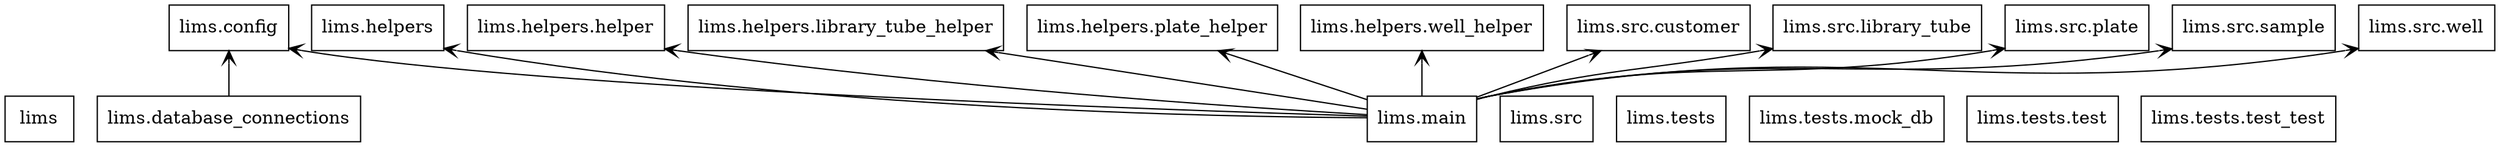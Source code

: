 digraph "packages" {
charset="utf-8"
rankdir=BT
"0" [label="lims", shape="box"];
"1" [label="lims.config", shape="box"];
"2" [label="lims.database_connections", shape="box"];
"3" [label="lims.helpers", shape="box"];
"4" [label="lims.helpers.helper", shape="box"];
"5" [label="lims.helpers.library_tube_helper", shape="box"];
"6" [label="lims.helpers.plate_helper", shape="box"];
"7" [label="lims.helpers.well_helper", shape="box"];
"8" [label="lims.main", shape="box"];
"9" [label="lims.src", shape="box"];
"10" [label="lims.src.customer", shape="box"];
"11" [label="lims.src.library_tube", shape="box"];
"12" [label="lims.src.plate", shape="box"];
"13" [label="lims.src.sample", shape="box"];
"14" [label="lims.src.well", shape="box"];
"15" [label="lims.tests", shape="box"];
"16" [label="lims.tests.mock_db", shape="box"];
"17" [label="lims.tests.test", shape="box"];
"18" [label="lims.tests.test_test", shape="box"];
"2" -> "1" [arrowhead="open", arrowtail="none"];
"8" -> "1" [arrowhead="open", arrowtail="none"];
"8" -> "3" [arrowhead="open", arrowtail="none"];
"8" -> "4" [arrowhead="open", arrowtail="none"];
"8" -> "5" [arrowhead="open", arrowtail="none"];
"8" -> "6" [arrowhead="open", arrowtail="none"];
"8" -> "7" [arrowhead="open", arrowtail="none"];
"8" -> "10" [arrowhead="open", arrowtail="none"];
"8" -> "11" [arrowhead="open", arrowtail="none"];
"8" -> "12" [arrowhead="open", arrowtail="none"];
"8" -> "13" [arrowhead="open", arrowtail="none"];
"8" -> "14" [arrowhead="open", arrowtail="none"];
}
